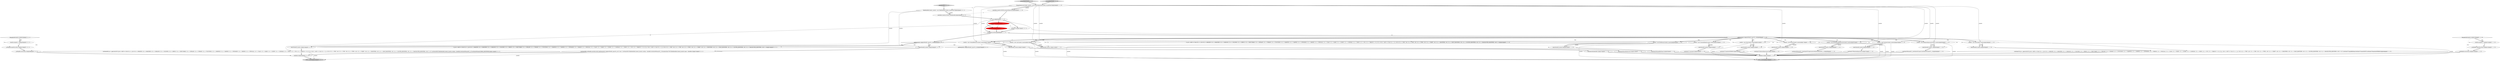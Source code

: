 digraph {
9 [style = filled, label = "enterOuterAlt(_localctx,7)@@@63@@@['1', '1', '0']", fillcolor = white, shape = ellipse image = "AAA0AAABBB1BBB"];
19 [style = filled, label = "int _la@@@5@@@['1', '1', '1']", fillcolor = white, shape = ellipse image = "AAA0AAABBB1BBB"];
48 [style = filled, label = "enterOuterAlt(_localctx,1)@@@10@@@['0', '0', '1']", fillcolor = white, shape = ellipse image = "AAA0AAABBB3BBB"];
51 [style = filled, label = "getInterpreter().adaptivePredict(_input,95,_ctx)@@@9@@@['0', '0', '1']", fillcolor = white, shape = diamond image = "AAA0AAABBB3BBB"];
55 [style = filled, label = "_errHandler.reportError(this,re)@@@47@@@['0', '0', '1']", fillcolor = white, shape = ellipse image = "AAA0AAABBB3BBB"];
27 [style = filled, label = "RecognitionException re@@@100@@@['1', '1', '0']", fillcolor = white, shape = diamond image = "AAA0AAABBB1BBB"];
28 [style = filled, label = "{setState(571)constant()}@@@26@@@['1', '1', '0']", fillcolor = white, shape = ellipse image = "AAA0AAABBB1BBB"];
44 [style = filled, label = "setState(590)@@@7@@@['0', '1', '0']", fillcolor = red, shape = ellipse image = "AAA1AAABBB2BBB"];
45 [style = filled, label = "primaryExpression['0', '1', '0']", fillcolor = lightgray, shape = diamond image = "AAA0AAABBB2BBB"];
56 [style = filled, label = "{exitRule()}@@@50@@@['0', '0', '1']", fillcolor = white, shape = ellipse image = "AAA0AAABBB3BBB"];
39 [style = filled, label = "(((_la) & ~0x3f) == 0 && ((1L << _la) & ((1L << ANALYZE) | (1L << ANALYZED) | (1L << CATALOGS) | (1L << COLUMNS) | (1L << DEBUG) | (1L << EXECUTABLE) | (1L << EXPLAIN) | (1L << FORMAT) | (1L << FUNCTIONS) | (1L << GRAPHVIZ) | (1L << MAPPED) | (1L << OPTIMIZED) | (1L << PARSED) | (1L << PHYSICAL) | (1L << PLAN) | (1L << RLIKE) | (1L << QUERY) | (1L << SCHEMAS) | (1L << SHOW) | (1L << SYS) | (1L << TABLES))) != 0) || ((((_la - 64)) & ~0x3f) == 0 && ((1L << (_la - 64)) & ((1L << (TEXT - 64)) | (1L << (TYPE - 64)) | (1L << (TYPES - 64)) | (1L << (VERIFY - 64)) | (1L << (IDENTIFIER - 64)) | (1L << (DIGIT_IDENTIFIER - 64)) | (1L << (QUOTED_IDENTIFIER - 64)) | (1L << (BACKQUOTED_IDENTIFIER - 64)))) != 0)@@@43@@@['1', '1', '0']", fillcolor = white, shape = diamond image = "AAA0AAABBB1BBB"];
23 [style = filled, label = "_errHandler.reportError(this,re)@@@102@@@['1', '1', '0']", fillcolor = white, shape = ellipse image = "AAA0AAABBB1BBB"];
41 [style = filled, label = "_localctx = new ParenthesizedExpressionContext(_localctx)@@@87@@@['1', '1', '0']", fillcolor = white, shape = ellipse image = "AAA0AAABBB1BBB"];
1 [style = filled, label = "enterOuterAlt(_localctx,5)@@@39@@@['1', '1', '0']", fillcolor = white, shape = ellipse image = "AAA0AAABBB1BBB"];
37 [style = filled, label = "_localctx = new CastContext(_localctx)@@@10@@@['1', '1', '0']", fillcolor = white, shape = ellipse image = "AAA0AAABBB1BBB"];
29 [style = filled, label = "{setState(580)match(T__0)setState(581)query()setState(582)match(T__1)}@@@64@@@['1', '1', '0']", fillcolor = white, shape = ellipse image = "AAA0AAABBB1BBB"];
34 [style = filled, label = "{setState(579)functionExpression()}@@@57@@@['1', '1', '0']", fillcolor = white, shape = ellipse image = "AAA0AAABBB1BBB"];
20 [style = filled, label = "enterOuterAlt(_localctx,2)@@@18@@@['1', '1', '0']", fillcolor = white, shape = ellipse image = "AAA0AAABBB1BBB"];
17 [style = filled, label = "{setState(584)identifier()}@@@75@@@['1', '1', '0']", fillcolor = white, shape = ellipse image = "AAA0AAABBB1BBB"];
16 [style = filled, label = "_localctx = new ConstantDefaultContext(_localctx)@@@24@@@['1', '1', '0']", fillcolor = white, shape = ellipse image = "AAA0AAABBB1BBB"];
43 [style = filled, label = "_localctx = new StarContext(_localctx)@@@31@@@['1', '1', '0']", fillcolor = white, shape = ellipse image = "AAA0AAABBB1BBB"];
2 [style = filled, label = "enterOuterAlt(_localctx,8)@@@74@@@['1', '1', '0']", fillcolor = white, shape = ellipse image = "AAA0AAABBB1BBB"];
3 [style = filled, label = "enterOuterAlt(_localctx,3)@@@25@@@['1', '1', '0']", fillcolor = white, shape = ellipse image = "AAA0AAABBB1BBB"];
31 [style = filled, label = "enterOuterAlt(_localctx,6)@@@56@@@['1', '1', '0']", fillcolor = white, shape = ellipse image = "AAA0AAABBB1BBB"];
46 [style = filled, label = "getInterpreter().adaptivePredict(_input,94,_ctx)@@@30@@@['0', '0', '1']", fillcolor = white, shape = diamond image = "AAA0AAABBB3BBB"];
22 [style = filled, label = "{exitRule()}@@@105@@@['1', '1', '0']", fillcolor = white, shape = ellipse image = "AAA0AAABBB1BBB"];
47 [style = filled, label = "_errHandler.recover(this,re)@@@48@@@['0', '0', '1']", fillcolor = white, shape = ellipse image = "AAA0AAABBB3BBB"];
32 [style = filled, label = "setState(588)@@@7@@@['1', '0', '0']", fillcolor = red, shape = ellipse image = "AAA1AAABBB1BBB"];
52 [style = filled, label = "{setState(698)_errHandler.sync(this)switch (getInterpreter().adaptivePredict(_input,94,_ctx)) {case 1:{setState(695)((TableIdentifierContext)_localctx).catalog = identifier()setState(696)match(T__3)}breaksetState(700)((TableIdentifierContext)_localctx).name = identifier()}@@@27@@@['0', '0', '1']", fillcolor = white, shape = ellipse image = "AAA0AAABBB3BBB"];
13 [style = filled, label = "_localctx = new StarContext(_localctx)@@@38@@@['1', '1', '0']", fillcolor = white, shape = ellipse image = "AAA0AAABBB1BBB"];
5 [style = filled, label = "_localctx = new FunctionContext(_localctx)@@@55@@@['1', '1', '0']", fillcolor = white, shape = ellipse image = "AAA0AAABBB1BBB"];
11 [style = filled, label = "_localctx = new SubqueryExpressionContext(_localctx)@@@62@@@['1', '1', '0']", fillcolor = white, shape = ellipse image = "AAA0AAABBB1BBB"];
50 [style = filled, label = "tableIdentifier['0', '0', '1']", fillcolor = lightgray, shape = diamond image = "AAA0AAABBB3BBB"];
10 [style = filled, label = "_localctx = new DereferenceContext(_localctx)@@@80@@@['1', '1', '0']", fillcolor = white, shape = ellipse image = "AAA0AAABBB1BBB"];
40 [style = filled, label = "{setState(585)qualifiedName()}@@@82@@@['1', '1', '0']", fillcolor = white, shape = ellipse image = "AAA0AAABBB1BBB"];
57 [style = filled, label = "return _localctx@@@53@@@['0', '0', '1']", fillcolor = lightgray, shape = ellipse image = "AAA0AAABBB3BBB"];
38 [style = filled, label = "_localctx.exception = re@@@101@@@['1', '1', '0']", fillcolor = white, shape = ellipse image = "AAA0AAABBB1BBB"];
61 [style = filled, label = "enterRule(_localctx,82,RULE_tableIdentifier)@@@4@@@['0', '0', '1']", fillcolor = white, shape = ellipse image = "AAA0AAABBB3BBB"];
25 [style = filled, label = "_errHandler.sync(this)@@@8@@@['1', '1', '1']", fillcolor = white, shape = ellipse image = "AAA0AAABBB1BBB"];
36 [style = filled, label = "PrimaryExpressionContext _localctx = new PrimaryExpressionContext(_ctx,getState())@@@3@@@['1', '1', '0']", fillcolor = white, shape = ellipse image = "AAA0AAABBB1BBB"];
24 [style = filled, label = "enterOuterAlt(_localctx,9)@@@81@@@['1', '1', '0']", fillcolor = white, shape = ellipse image = "AAA0AAABBB1BBB"];
35 [style = filled, label = "primaryExpression['1', '0', '0']", fillcolor = lightgray, shape = diamond image = "AAA0AAABBB1BBB"];
60 [style = filled, label = "TableIdentifierContext _localctx = new TableIdentifierContext(_ctx,getState())@@@3@@@['0', '0', '1']", fillcolor = white, shape = ellipse image = "AAA0AAABBB3BBB"];
12 [style = filled, label = "enterOuterAlt(_localctx,10)@@@88@@@['1', '1', '0']", fillcolor = white, shape = ellipse image = "AAA0AAABBB1BBB"];
49 [style = filled, label = "enterOuterAlt(_localctx,2)@@@26@@@['0', '0', '1']", fillcolor = white, shape = ellipse image = "AAA0AAABBB3BBB"];
54 [style = filled, label = "(((_la) & ~0x3f) == 0 && ((1L << _la) & ((1L << ANALYZE) | (1L << ANALYZED) | (1L << CATALOGS) | (1L << COLUMNS) | (1L << DEBUG) | (1L << EXECUTABLE) | (1L << EXPLAIN) | (1L << FORMAT) | (1L << FUNCTIONS) | (1L << GRAPHVIZ) | (1L << MAPPED) | (1L << OPTIMIZED) | (1L << PARSED) | (1L << PHYSICAL) | (1L << PLAN) | (1L << RLIKE) | (1L << QUERY) | (1L << SCHEMAS) | (1L << SHOW) | (1L << SYS) | (1L << TABLES))) != 0) || ((((_la - 64)) & ~0x3f) == 0 && ((1L << (_la - 64)) & ((1L << (TEXT - 64)) | (1L << (TYPE - 64)) | (1L << (TYPES - 64)) | (1L << (VERIFY - 64)) | (1L << (IDENTIFIER - 64)) | (1L << (DIGIT_IDENTIFIER - 64)) | (1L << (QUOTED_IDENTIFIER - 64)) | (1L << (BACKQUOTED_IDENTIFIER - 64)))) != 0)@@@14@@@['0', '0', '1']", fillcolor = white, shape = diamond image = "AAA0AAABBB3BBB"];
4 [style = filled, label = "enterRule(_localctx,56,RULE_primaryExpression)@@@4@@@['1', '1', '0']", fillcolor = white, shape = ellipse image = "AAA0AAABBB1BBB"];
6 [style = filled, label = "{setState(586)match(T__0)setState(587)expression()setState(588)match(T__1)}@@@89@@@['1', '1', '0']", fillcolor = white, shape = ellipse image = "AAA0AAABBB1BBB"];
0 [style = filled, label = "getInterpreter().adaptivePredict(_input,82,_ctx)@@@9@@@['1', '1', '0']", fillcolor = white, shape = diamond image = "AAA0AAABBB1BBB"];
8 [style = filled, label = "_localctx = new ColumnReferenceContext(_localctx)@@@73@@@['1', '1', '0']", fillcolor = white, shape = ellipse image = "AAA0AAABBB1BBB"];
18 [style = filled, label = "{setState(572)match(ASTERISK)}@@@33@@@['1', '1', '0']", fillcolor = white, shape = ellipse image = "AAA0AAABBB1BBB"];
58 [style = filled, label = "{setState(692)_la = _input.LA(1)if ((((_la) & ~0x3f) == 0 && ((1L << _la) & ((1L << ANALYZE) | (1L << ANALYZED) | (1L << CATALOGS) | (1L << COLUMNS) | (1L << DEBUG) | (1L << EXECUTABLE) | (1L << EXPLAIN) | (1L << FORMAT) | (1L << FUNCTIONS) | (1L << GRAPHVIZ) | (1L << MAPPED) | (1L << OPTIMIZED) | (1L << PARSED) | (1L << PHYSICAL) | (1L << PLAN) | (1L << RLIKE) | (1L << QUERY) | (1L << SCHEMAS) | (1L << SHOW) | (1L << SYS) | (1L << TABLES))) != 0) || ((((_la - 64)) & ~0x3f) == 0 && ((1L << (_la - 64)) & ((1L << (TEXT - 64)) | (1L << (TYPE - 64)) | (1L << (TYPES - 64)) | (1L << (VERIFY - 64)) | (1L << (IDENTIFIER - 64)) | (1L << (DIGIT_IDENTIFIER - 64)) | (1L << (QUOTED_IDENTIFIER - 64)) | (1L << (BACKQUOTED_IDENTIFIER - 64)))) != 0)) {{setState(689)((TableIdentifierContext)_localctx).catalog = identifier()setState(690)match(T__3)}}setState(694)match(TABLE_IDENTIFIER)}@@@11@@@['0', '0', '1']", fillcolor = white, shape = ellipse image = "AAA0AAABBB3BBB"];
53 [style = filled, label = "RecognitionException re@@@45@@@['0', '0', '1']", fillcolor = white, shape = diamond image = "AAA0AAABBB3BBB"];
33 [style = filled, label = "enterOuterAlt(_localctx,1)@@@11@@@['1', '1', '0']", fillcolor = white, shape = ellipse image = "AAA0AAABBB1BBB"];
21 [style = filled, label = "_localctx = new ExtractContext(_localctx)@@@17@@@['1', '1', '0']", fillcolor = white, shape = ellipse image = "AAA0AAABBB1BBB"];
14 [style = filled, label = "return _localctx@@@108@@@['1', '1', '0']", fillcolor = lightgray, shape = ellipse image = "AAA0AAABBB1BBB"];
15 [style = filled, label = "{setState(570)extractExpression()}@@@19@@@['1', '1', '0']", fillcolor = white, shape = ellipse image = "AAA0AAABBB1BBB"];
26 [style = filled, label = "{setState(569)castExpression()}@@@12@@@['1', '1', '0']", fillcolor = white, shape = ellipse image = "AAA0AAABBB1BBB"];
30 [style = filled, label = "enterOuterAlt(_localctx,4)@@@32@@@['1', '1', '0']", fillcolor = white, shape = ellipse image = "AAA0AAABBB1BBB"];
59 [style = filled, label = "setState(701)@@@7@@@['0', '0', '1']", fillcolor = white, shape = ellipse image = "AAA0AAABBB3BBB"];
62 [style = filled, label = "_localctx.exception = re@@@46@@@['0', '0', '1']", fillcolor = white, shape = ellipse image = "AAA0AAABBB3BBB"];
42 [style = filled, label = "{setState(576)_la = _input.LA(1)if ((((_la) & ~0x3f) == 0 && ((1L << _la) & ((1L << ANALYZE) | (1L << ANALYZED) | (1L << CATALOGS) | (1L << COLUMNS) | (1L << DEBUG) | (1L << EXECUTABLE) | (1L << EXPLAIN) | (1L << FORMAT) | (1L << FUNCTIONS) | (1L << GRAPHVIZ) | (1L << MAPPED) | (1L << OPTIMIZED) | (1L << PARSED) | (1L << PHYSICAL) | (1L << PLAN) | (1L << RLIKE) | (1L << QUERY) | (1L << SCHEMAS) | (1L << SHOW) | (1L << SYS) | (1L << TABLES))) != 0) || ((((_la - 64)) & ~0x3f) == 0 && ((1L << (_la - 64)) & ((1L << (TEXT - 64)) | (1L << (TYPE - 64)) | (1L << (TYPES - 64)) | (1L << (VERIFY - 64)) | (1L << (IDENTIFIER - 64)) | (1L << (DIGIT_IDENTIFIER - 64)) | (1L << (QUOTED_IDENTIFIER - 64)) | (1L << (BACKQUOTED_IDENTIFIER - 64)))) != 0)) {{setState(573)qualifiedName()setState(574)match(DOT)}}setState(578)match(ASTERISK)}@@@40@@@['1', '1', '0']", fillcolor = white, shape = ellipse image = "AAA0AAABBB1BBB"];
7 [style = filled, label = "_errHandler.recover(this,re)@@@103@@@['1', '1', '0']", fillcolor = white, shape = ellipse image = "AAA0AAABBB1BBB"];
36->4 [style = solid, label="_localctx"];
52->57 [style = solid, label="_localctx"];
0->12 [style = dotted, label="true"];
27->38 [style = bold, label=""];
0->5 [style = dotted, label="true"];
0->13 [style = bold, label=""];
55->47 [style = bold, label=""];
37->33 [style = solid, label="_localctx"];
11->14 [style = solid, label="_localctx"];
6->22 [style = bold, label=""];
10->24 [style = bold, label=""];
61->19 [style = bold, label=""];
27->23 [style = dotted, label="true"];
51->48 [style = dotted, label="true"];
13->1 [style = solid, label="_localctx"];
37->14 [style = solid, label="_localctx"];
8->2 [style = solid, label="_localctx"];
62->55 [style = bold, label=""];
11->9 [style = bold, label=""];
30->18 [style = bold, label=""];
5->14 [style = solid, label="_localctx"];
13->1 [style = bold, label=""];
36->16 [style = solid, label="_localctx"];
26->22 [style = bold, label=""];
53->55 [style = dotted, label="true"];
0->31 [style = dotted, label="true"];
19->44 [style = bold, label=""];
32->59 [style = dashed, label="0"];
21->14 [style = solid, label="_localctx"];
18->22 [style = bold, label=""];
51->48 [style = bold, label=""];
0->21 [style = dotted, label="true"];
53->47 [style = dotted, label="true"];
0->24 [style = dotted, label="true"];
36->10 [style = solid, label="_localctx"];
32->25 [style = bold, label=""];
0->8 [style = bold, label=""];
0->51 [style = dashed, label="0"];
40->22 [style = bold, label=""];
0->3 [style = dotted, label="true"];
41->12 [style = solid, label="_localctx"];
58->57 [style = solid, label="_localctx"];
37->33 [style = bold, label=""];
51->54 [style = dotted, label="true"];
9->29 [style = bold, label=""];
20->15 [style = bold, label=""];
0->11 [style = dotted, label="true"];
25->51 [style = bold, label=""];
5->49 [style = dashed, label="0"];
16->3 [style = bold, label=""];
36->8 [style = solid, label="_localctx"];
32->44 [style = dashed, label="0"];
0->43 [style = dotted, label="true"];
0->10 [style = dotted, label="true"];
36->4 [style = bold, label=""];
4->19 [style = bold, label=""];
1->42 [style = bold, label=""];
5->31 [style = solid, label="_localctx"];
0->21 [style = bold, label=""];
24->40 [style = bold, label=""];
56->57 [style = bold, label=""];
10->24 [style = solid, label="_localctx"];
60->49 [style = solid, label="_localctx"];
58->56 [style = bold, label=""];
11->9 [style = solid, label="_localctx"];
0->8 [style = dotted, label="true"];
0->39 [style = dotted, label="true"];
36->11 [style = solid, label="_localctx"];
0->37 [style = dotted, label="true"];
19->58 [style = solid, label="_la"];
13->14 [style = solid, label="_localctx"];
23->7 [style = bold, label=""];
19->42 [style = solid, label="_la"];
42->22 [style = bold, label=""];
22->14 [style = bold, label=""];
0->41 [style = dotted, label="true"];
36->43 [style = solid, label="_localctx"];
25->0 [style = bold, label=""];
2->17 [style = bold, label=""];
0->16 [style = bold, label=""];
48->58 [style = bold, label=""];
59->25 [style = bold, label=""];
53->62 [style = dotted, label="true"];
47->56 [style = bold, label=""];
41->14 [style = solid, label="_localctx"];
0->43 [style = bold, label=""];
45->36 [style = bold, label=""];
51->49 [style = dotted, label="true"];
0->11 [style = bold, label=""];
27->38 [style = dotted, label="true"];
16->3 [style = solid, label="_localctx"];
19->59 [style = bold, label=""];
0->30 [style = dotted, label="true"];
31->34 [style = bold, label=""];
33->26 [style = bold, label=""];
15->22 [style = bold, label=""];
53->62 [style = bold, label=""];
0->41 [style = bold, label=""];
7->22 [style = bold, label=""];
3->28 [style = bold, label=""];
19->32 [style = bold, label=""];
60->61 [style = bold, label=""];
50->60 [style = bold, label=""];
8->2 [style = bold, label=""];
10->14 [style = solid, label="_localctx"];
36->37 [style = solid, label="_localctx"];
44->25 [style = bold, label=""];
41->12 [style = bold, label=""];
0->16 [style = dotted, label="true"];
0->9 [style = dotted, label="true"];
43->30 [style = solid, label="_localctx"];
60->48 [style = solid, label="_localctx"];
28->22 [style = bold, label=""];
0->5 [style = bold, label=""];
0->1 [style = dotted, label="true"];
36->13 [style = solid, label="_localctx"];
4->61 [style = dashed, label="0"];
0->13 [style = dotted, label="true"];
0->37 [style = bold, label=""];
8->14 [style = solid, label="_localctx"];
36->5 [style = solid, label="_localctx"];
37->48 [style = dashed, label="0"];
36->21 [style = solid, label="_localctx"];
0->33 [style = dotted, label="true"];
0->20 [style = dotted, label="true"];
38->23 [style = bold, label=""];
52->56 [style = bold, label=""];
51->49 [style = bold, label=""];
17->22 [style = bold, label=""];
12->6 [style = bold, label=""];
43->30 [style = bold, label=""];
34->22 [style = bold, label=""];
16->14 [style = solid, label="_localctx"];
36->41 [style = solid, label="_localctx"];
0->10 [style = bold, label=""];
21->20 [style = bold, label=""];
27->7 [style = dotted, label="true"];
5->31 [style = bold, label=""];
49->52 [style = bold, label=""];
60->61 [style = solid, label="_localctx"];
36->60 [style = dashed, label="0"];
21->20 [style = solid, label="_localctx"];
43->14 [style = solid, label="_localctx"];
29->22 [style = bold, label=""];
35->36 [style = bold, label=""];
0->2 [style = dotted, label="true"];
51->46 [style = dotted, label="true"];
}
